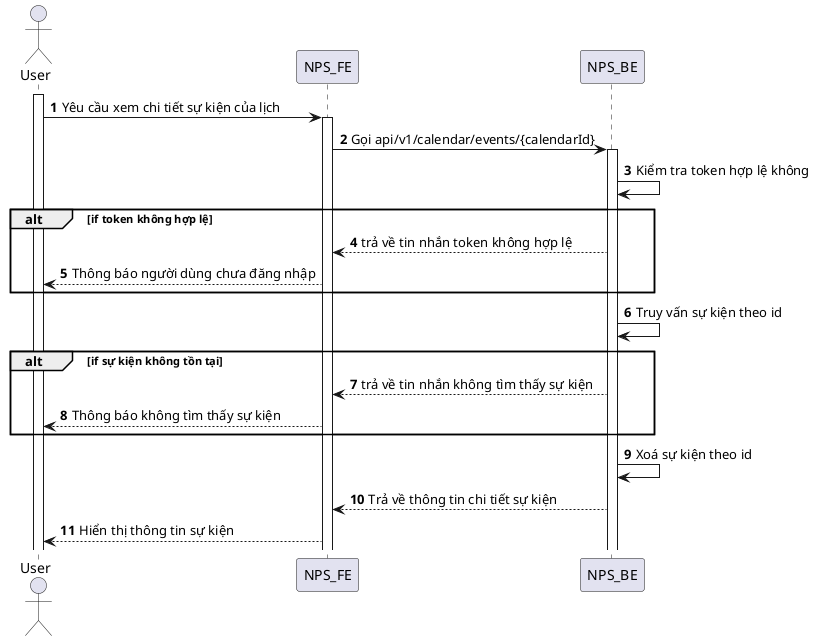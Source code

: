 @startuml
autonumber
actor User
activate User
User -> NPS_FE: Yêu cầu xem chi tiết sự kiện của lịch
activate NPS_FE
NPS_FE -> NPS_BE: Gọi api/v1/calendar/events/{calendarId}
activate NPS_BE
NPS_BE -> NPS_BE: Kiểm tra token hợp lệ không
alt if token không hợp lệ
NPS_BE --> NPS_FE: trả về tin nhắn token không hợp lệ
NPS_FE --> User: Thông báo người dùng chưa đăng nhập
end
NPS_BE -> NPS_BE: Truy vấn sự kiện theo id
alt if sự kiện không tồn tại
NPS_BE --> NPS_FE: trả về tin nhắn không tìm thấy sự kiện
NPS_FE --> User: Thông báo không tìm thấy sự kiện
end
NPS_BE -> NPS_BE: Xoá sự kiện theo id
NPS_BE --> NPS_FE: Trả về thông tin chi tiết sự kiện
NPS_FE --> User: Hiển thị thông tin sự kiện
@enduml